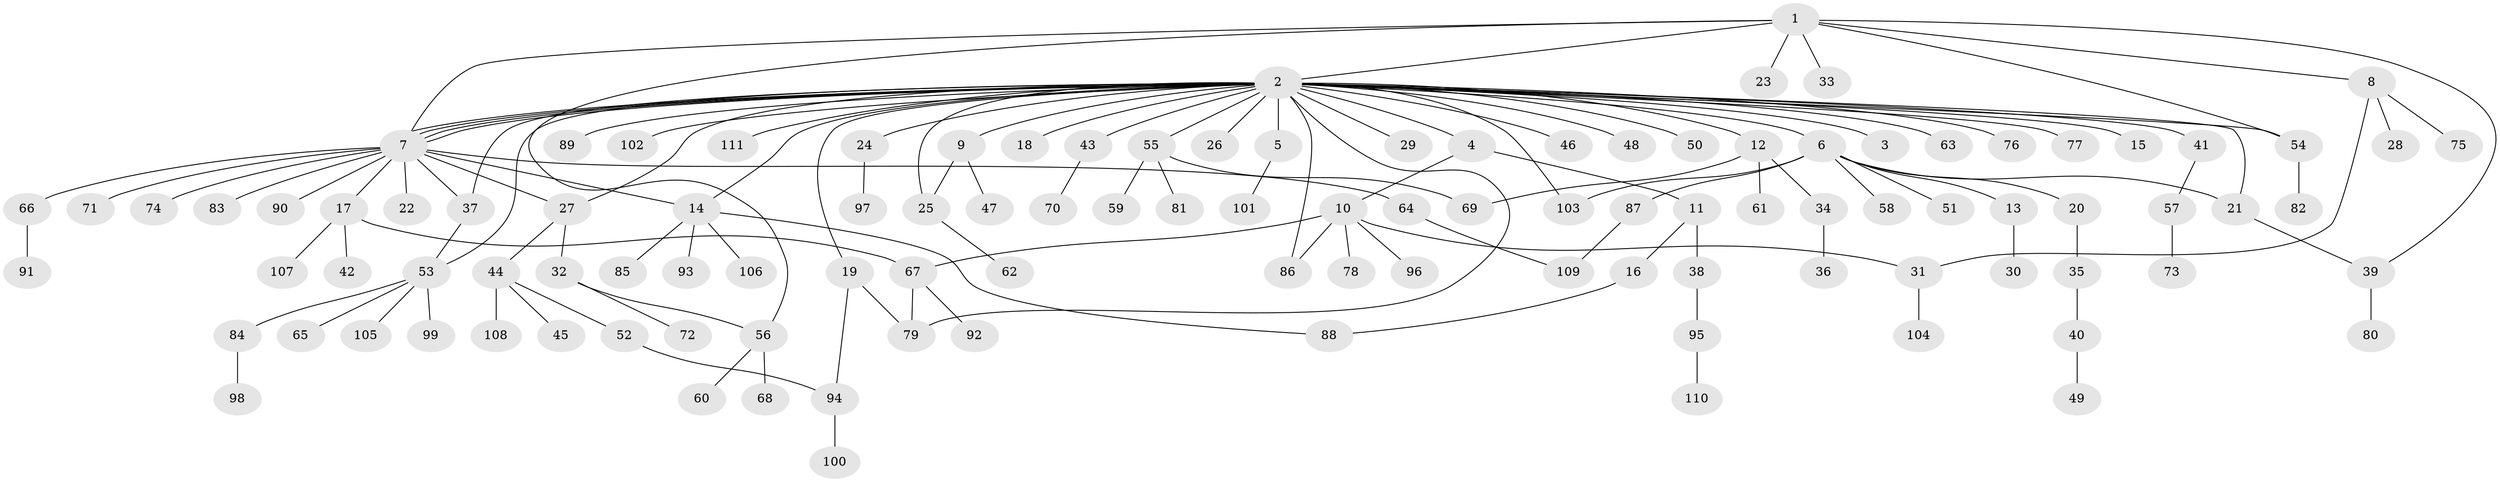 // Generated by graph-tools (version 1.1) at 2025/49/03/09/25 03:49:55]
// undirected, 111 vertices, 133 edges
graph export_dot {
graph [start="1"]
  node [color=gray90,style=filled];
  1;
  2;
  3;
  4;
  5;
  6;
  7;
  8;
  9;
  10;
  11;
  12;
  13;
  14;
  15;
  16;
  17;
  18;
  19;
  20;
  21;
  22;
  23;
  24;
  25;
  26;
  27;
  28;
  29;
  30;
  31;
  32;
  33;
  34;
  35;
  36;
  37;
  38;
  39;
  40;
  41;
  42;
  43;
  44;
  45;
  46;
  47;
  48;
  49;
  50;
  51;
  52;
  53;
  54;
  55;
  56;
  57;
  58;
  59;
  60;
  61;
  62;
  63;
  64;
  65;
  66;
  67;
  68;
  69;
  70;
  71;
  72;
  73;
  74;
  75;
  76;
  77;
  78;
  79;
  80;
  81;
  82;
  83;
  84;
  85;
  86;
  87;
  88;
  89;
  90;
  91;
  92;
  93;
  94;
  95;
  96;
  97;
  98;
  99;
  100;
  101;
  102;
  103;
  104;
  105;
  106;
  107;
  108;
  109;
  110;
  111;
  1 -- 2;
  1 -- 7;
  1 -- 8;
  1 -- 23;
  1 -- 33;
  1 -- 39;
  1 -- 54;
  1 -- 56;
  2 -- 3;
  2 -- 4;
  2 -- 5;
  2 -- 6;
  2 -- 7;
  2 -- 7;
  2 -- 7;
  2 -- 7;
  2 -- 9;
  2 -- 12;
  2 -- 14;
  2 -- 15;
  2 -- 18;
  2 -- 19;
  2 -- 21;
  2 -- 24;
  2 -- 25;
  2 -- 26;
  2 -- 27;
  2 -- 29;
  2 -- 37;
  2 -- 41;
  2 -- 43;
  2 -- 46;
  2 -- 48;
  2 -- 50;
  2 -- 53;
  2 -- 54;
  2 -- 55;
  2 -- 63;
  2 -- 76;
  2 -- 77;
  2 -- 79;
  2 -- 86;
  2 -- 89;
  2 -- 102;
  2 -- 103;
  2 -- 111;
  4 -- 10;
  4 -- 11;
  5 -- 101;
  6 -- 13;
  6 -- 20;
  6 -- 21;
  6 -- 51;
  6 -- 58;
  6 -- 87;
  6 -- 103;
  7 -- 14;
  7 -- 17;
  7 -- 22;
  7 -- 27;
  7 -- 37;
  7 -- 64;
  7 -- 66;
  7 -- 71;
  7 -- 74;
  7 -- 83;
  7 -- 90;
  8 -- 28;
  8 -- 31;
  8 -- 75;
  9 -- 25;
  9 -- 47;
  10 -- 31;
  10 -- 67;
  10 -- 78;
  10 -- 86;
  10 -- 96;
  11 -- 16;
  11 -- 38;
  12 -- 34;
  12 -- 61;
  12 -- 69;
  13 -- 30;
  14 -- 85;
  14 -- 88;
  14 -- 93;
  14 -- 106;
  16 -- 88;
  17 -- 42;
  17 -- 67;
  17 -- 107;
  19 -- 79;
  19 -- 94;
  20 -- 35;
  21 -- 39;
  24 -- 97;
  25 -- 62;
  27 -- 32;
  27 -- 44;
  31 -- 104;
  32 -- 56;
  32 -- 72;
  34 -- 36;
  35 -- 40;
  37 -- 53;
  38 -- 95;
  39 -- 80;
  40 -- 49;
  41 -- 57;
  43 -- 70;
  44 -- 45;
  44 -- 52;
  44 -- 108;
  52 -- 94;
  53 -- 65;
  53 -- 84;
  53 -- 99;
  53 -- 105;
  54 -- 82;
  55 -- 59;
  55 -- 69;
  55 -- 81;
  56 -- 60;
  56 -- 68;
  57 -- 73;
  64 -- 109;
  66 -- 91;
  67 -- 79;
  67 -- 92;
  84 -- 98;
  87 -- 109;
  94 -- 100;
  95 -- 110;
}
